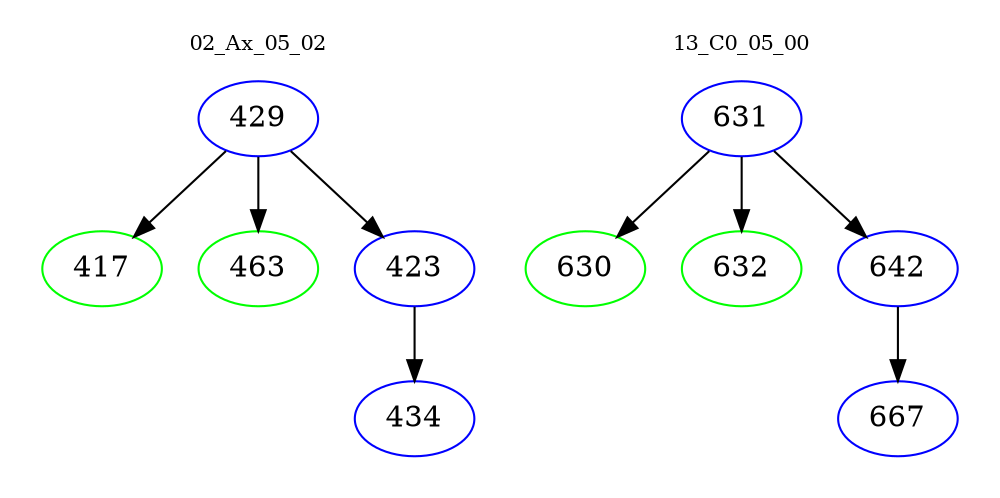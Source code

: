 digraph{
subgraph cluster_0 {
color = white
label = "02_Ax_05_02";
fontsize=10;
T0_429 [label="429", color="blue"]
T0_429 -> T0_417 [color="black"]
T0_417 [label="417", color="green"]
T0_429 -> T0_463 [color="black"]
T0_463 [label="463", color="green"]
T0_429 -> T0_423 [color="black"]
T0_423 [label="423", color="blue"]
T0_423 -> T0_434 [color="black"]
T0_434 [label="434", color="blue"]
}
subgraph cluster_1 {
color = white
label = "13_C0_05_00";
fontsize=10;
T1_631 [label="631", color="blue"]
T1_631 -> T1_630 [color="black"]
T1_630 [label="630", color="green"]
T1_631 -> T1_632 [color="black"]
T1_632 [label="632", color="green"]
T1_631 -> T1_642 [color="black"]
T1_642 [label="642", color="blue"]
T1_642 -> T1_667 [color="black"]
T1_667 [label="667", color="blue"]
}
}
